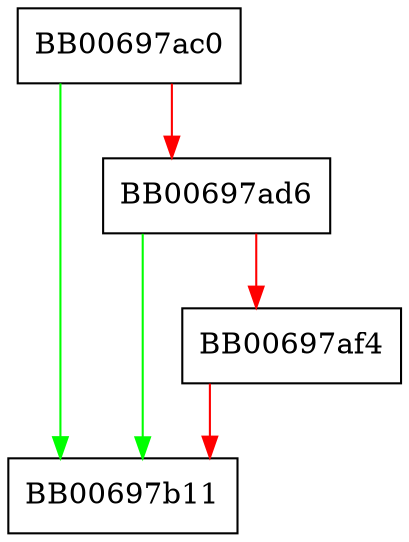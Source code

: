 digraph aes256gcm_newctx {
  node [shape="box"];
  graph [splines=ortho];
  BB00697ac0 -> BB00697b11 [color="green"];
  BB00697ac0 -> BB00697ad6 [color="red"];
  BB00697ad6 -> BB00697b11 [color="green"];
  BB00697ad6 -> BB00697af4 [color="red"];
  BB00697af4 -> BB00697b11 [color="red"];
}